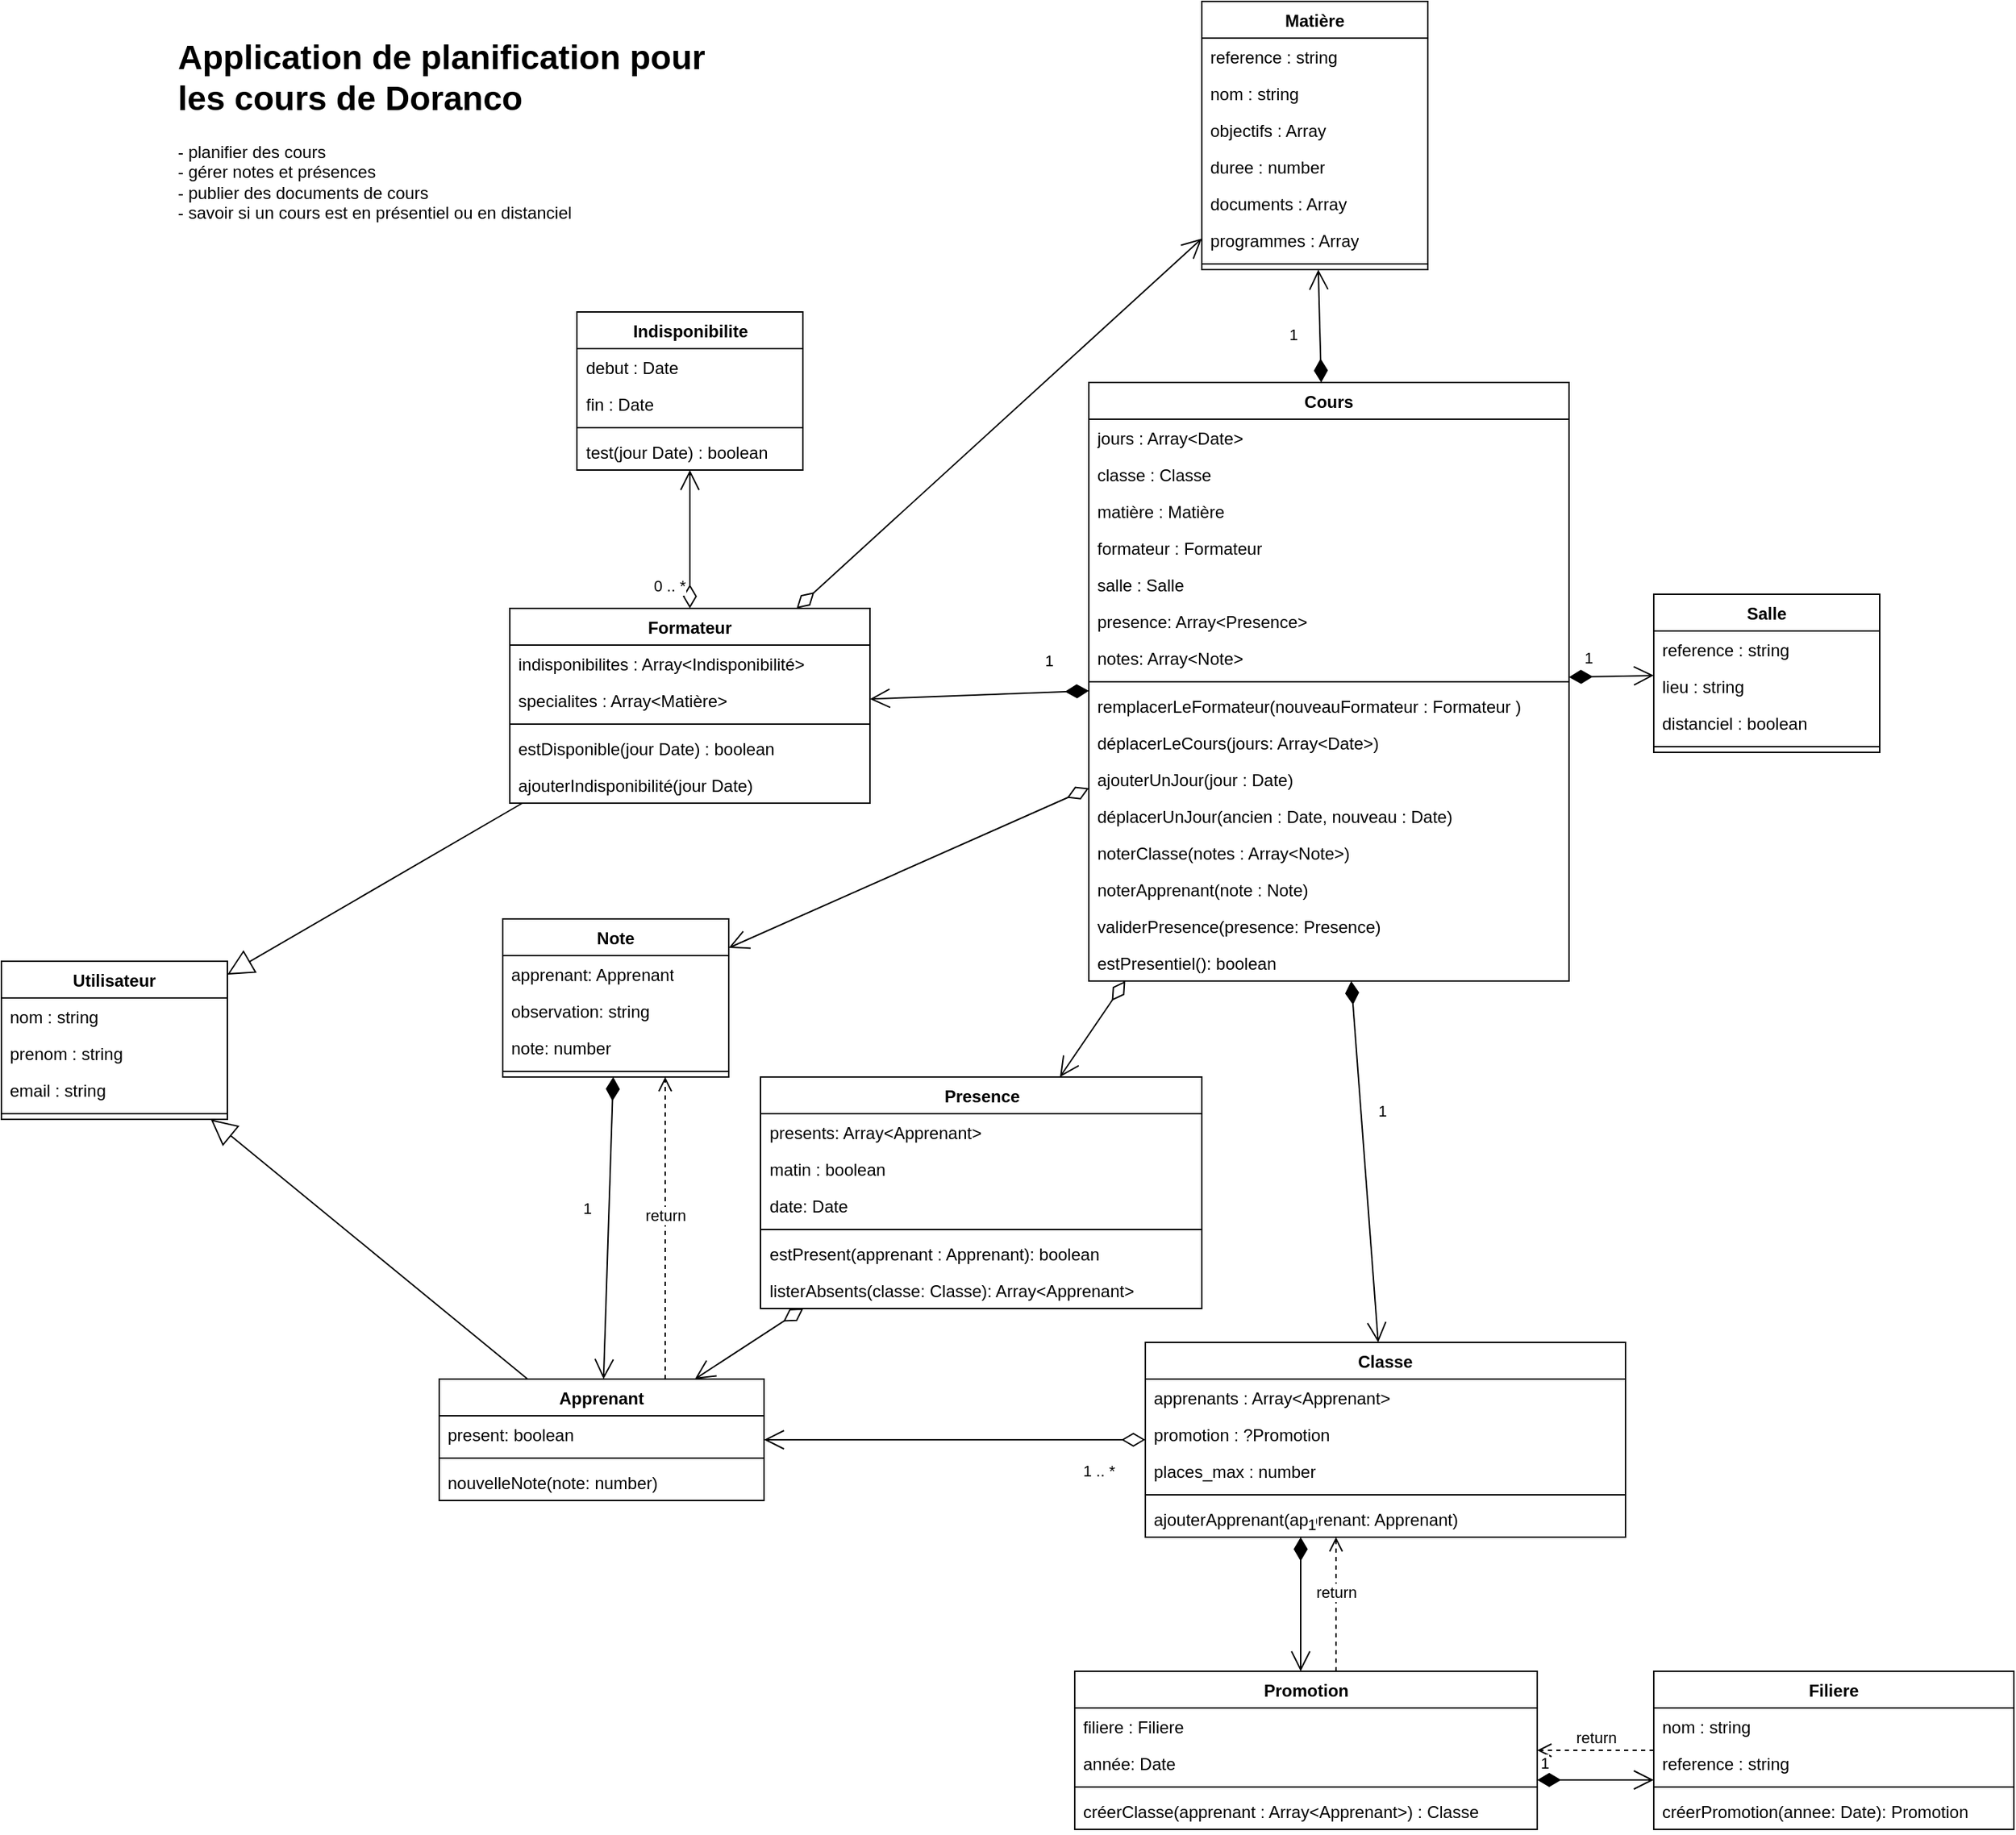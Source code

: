 <mxfile version="21.2.7" type="device">
  <diagram name="Page-1" id="2PeU2HZ8wu1wiiuebi8Z">
    <mxGraphModel dx="3457" dy="2473" grid="1" gridSize="10" guides="1" tooltips="1" connect="1" arrows="1" fold="1" page="1" pageScale="1" pageWidth="850" pageHeight="1100" math="0" shadow="0">
      <root>
        <mxCell id="0" />
        <mxCell id="1" parent="0" />
        <mxCell id="Cl40RYg89LiFfcLq3-cw-2" value="&lt;h1&gt;Application de planification pour les cours de Doranco&lt;br&gt;&lt;/h1&gt;&lt;div&gt;- planifier des cours&lt;/div&gt;&lt;div&gt;- gérer notes et présences&lt;/div&gt;&lt;div&gt;- publier des documents de cours&lt;/div&gt;&lt;div&gt;- savoir si un cours est en présentiel ou en distanciel&lt;br&gt;&lt;/div&gt;" style="text;html=1;strokeColor=none;fillColor=none;spacing=5;spacingTop=-20;whiteSpace=wrap;overflow=hidden;rounded=0;" vertex="1" parent="1">
          <mxGeometry x="30" y="-270" width="410" height="150" as="geometry" />
        </mxCell>
        <mxCell id="Cl40RYg89LiFfcLq3-cw-3" value="Utilisateur" style="swimlane;fontStyle=1;align=center;verticalAlign=top;childLayout=stackLayout;horizontal=1;startSize=26;horizontalStack=0;resizeParent=1;resizeParentMax=0;resizeLast=0;collapsible=1;marginBottom=0;whiteSpace=wrap;html=1;" vertex="1" parent="1">
          <mxGeometry x="-90" y="390" width="160" height="112" as="geometry" />
        </mxCell>
        <mxCell id="Cl40RYg89LiFfcLq3-cw-4" value="nom : string" style="text;strokeColor=none;fillColor=none;align=left;verticalAlign=top;spacingLeft=4;spacingRight=4;overflow=hidden;rotatable=0;points=[[0,0.5],[1,0.5]];portConstraint=eastwest;whiteSpace=wrap;html=1;" vertex="1" parent="Cl40RYg89LiFfcLq3-cw-3">
          <mxGeometry y="26" width="160" height="26" as="geometry" />
        </mxCell>
        <mxCell id="Cl40RYg89LiFfcLq3-cw-43" value="prenom : string" style="text;strokeColor=none;fillColor=none;align=left;verticalAlign=top;spacingLeft=4;spacingRight=4;overflow=hidden;rotatable=0;points=[[0,0.5],[1,0.5]];portConstraint=eastwest;whiteSpace=wrap;html=1;" vertex="1" parent="Cl40RYg89LiFfcLq3-cw-3">
          <mxGeometry y="52" width="160" height="26" as="geometry" />
        </mxCell>
        <mxCell id="Cl40RYg89LiFfcLq3-cw-26" value="email : string" style="text;strokeColor=none;fillColor=none;align=left;verticalAlign=top;spacingLeft=4;spacingRight=4;overflow=hidden;rotatable=0;points=[[0,0.5],[1,0.5]];portConstraint=eastwest;whiteSpace=wrap;html=1;" vertex="1" parent="Cl40RYg89LiFfcLq3-cw-3">
          <mxGeometry y="78" width="160" height="26" as="geometry" />
        </mxCell>
        <mxCell id="Cl40RYg89LiFfcLq3-cw-5" value="" style="line;strokeWidth=1;fillColor=none;align=left;verticalAlign=middle;spacingTop=-1;spacingLeft=3;spacingRight=3;rotatable=0;labelPosition=right;points=[];portConstraint=eastwest;strokeColor=inherit;" vertex="1" parent="Cl40RYg89LiFfcLq3-cw-3">
          <mxGeometry y="104" width="160" height="8" as="geometry" />
        </mxCell>
        <mxCell id="Cl40RYg89LiFfcLq3-cw-7" value="Formateur" style="swimlane;fontStyle=1;align=center;verticalAlign=top;childLayout=stackLayout;horizontal=1;startSize=26;horizontalStack=0;resizeParent=1;resizeParentMax=0;resizeLast=0;collapsible=1;marginBottom=0;whiteSpace=wrap;html=1;" vertex="1" parent="1">
          <mxGeometry x="270" y="140" width="255" height="138" as="geometry" />
        </mxCell>
        <mxCell id="Cl40RYg89LiFfcLq3-cw-8" value="indisponibilites : Array&amp;lt;Indisponibilité&amp;gt;" style="text;strokeColor=none;fillColor=none;align=left;verticalAlign=top;spacingLeft=4;spacingRight=4;overflow=hidden;rotatable=0;points=[[0,0.5],[1,0.5]];portConstraint=eastwest;whiteSpace=wrap;html=1;" vertex="1" parent="Cl40RYg89LiFfcLq3-cw-7">
          <mxGeometry y="26" width="255" height="26" as="geometry" />
        </mxCell>
        <mxCell id="Cl40RYg89LiFfcLq3-cw-105" value="specialites : Array&amp;lt;Matière&amp;gt;" style="text;strokeColor=none;fillColor=none;align=left;verticalAlign=top;spacingLeft=4;spacingRight=4;overflow=hidden;rotatable=0;points=[[0,0.5],[1,0.5]];portConstraint=eastwest;whiteSpace=wrap;html=1;" vertex="1" parent="Cl40RYg89LiFfcLq3-cw-7">
          <mxGeometry y="52" width="255" height="26" as="geometry" />
        </mxCell>
        <mxCell id="Cl40RYg89LiFfcLq3-cw-9" value="" style="line;strokeWidth=1;fillColor=none;align=left;verticalAlign=middle;spacingTop=-1;spacingLeft=3;spacingRight=3;rotatable=0;labelPosition=right;points=[];portConstraint=eastwest;strokeColor=inherit;" vertex="1" parent="Cl40RYg89LiFfcLq3-cw-7">
          <mxGeometry y="78" width="255" height="8" as="geometry" />
        </mxCell>
        <mxCell id="Cl40RYg89LiFfcLq3-cw-200" value="estDisponible(jour Date) : boolean" style="text;strokeColor=none;fillColor=none;align=left;verticalAlign=top;spacingLeft=4;spacingRight=4;overflow=hidden;rotatable=0;points=[[0,0.5],[1,0.5]];portConstraint=eastwest;whiteSpace=wrap;html=1;" vertex="1" parent="Cl40RYg89LiFfcLq3-cw-7">
          <mxGeometry y="86" width="255" height="26" as="geometry" />
        </mxCell>
        <mxCell id="Cl40RYg89LiFfcLq3-cw-10" value="ajouterIndisponibilité(jour Date)" style="text;strokeColor=none;fillColor=none;align=left;verticalAlign=top;spacingLeft=4;spacingRight=4;overflow=hidden;rotatable=0;points=[[0,0.5],[1,0.5]];portConstraint=eastwest;whiteSpace=wrap;html=1;" vertex="1" parent="Cl40RYg89LiFfcLq3-cw-7">
          <mxGeometry y="112" width="255" height="26" as="geometry" />
        </mxCell>
        <mxCell id="Cl40RYg89LiFfcLq3-cw-11" value="Apprenant" style="swimlane;fontStyle=1;align=center;verticalAlign=top;childLayout=stackLayout;horizontal=1;startSize=26;horizontalStack=0;resizeParent=1;resizeParentMax=0;resizeLast=0;collapsible=1;marginBottom=0;whiteSpace=wrap;html=1;" vertex="1" parent="1">
          <mxGeometry x="220" y="686" width="230" height="86" as="geometry" />
        </mxCell>
        <mxCell id="Cl40RYg89LiFfcLq3-cw-12" value="present: boolean" style="text;strokeColor=none;fillColor=none;align=left;verticalAlign=top;spacingLeft=4;spacingRight=4;overflow=hidden;rotatable=0;points=[[0,0.5],[1,0.5]];portConstraint=eastwest;whiteSpace=wrap;html=1;" vertex="1" parent="Cl40RYg89LiFfcLq3-cw-11">
          <mxGeometry y="26" width="230" height="26" as="geometry" />
        </mxCell>
        <mxCell id="Cl40RYg89LiFfcLq3-cw-13" value="" style="line;strokeWidth=1;fillColor=none;align=left;verticalAlign=middle;spacingTop=-1;spacingLeft=3;spacingRight=3;rotatable=0;labelPosition=right;points=[];portConstraint=eastwest;strokeColor=inherit;" vertex="1" parent="Cl40RYg89LiFfcLq3-cw-11">
          <mxGeometry y="52" width="230" height="8" as="geometry" />
        </mxCell>
        <mxCell id="Cl40RYg89LiFfcLq3-cw-216" value="nouvelleNote(note: number)" style="text;strokeColor=none;fillColor=none;align=left;verticalAlign=top;spacingLeft=4;spacingRight=4;overflow=hidden;rotatable=0;points=[[0,0.5],[1,0.5]];portConstraint=eastwest;whiteSpace=wrap;html=1;" vertex="1" parent="Cl40RYg89LiFfcLq3-cw-11">
          <mxGeometry y="60" width="230" height="26" as="geometry" />
        </mxCell>
        <mxCell id="Cl40RYg89LiFfcLq3-cw-15" value="Matière" style="swimlane;fontStyle=1;align=center;verticalAlign=top;childLayout=stackLayout;horizontal=1;startSize=26;horizontalStack=0;resizeParent=1;resizeParentMax=0;resizeLast=0;collapsible=1;marginBottom=0;whiteSpace=wrap;html=1;" vertex="1" parent="1">
          <mxGeometry x="760" y="-290" width="160" height="190" as="geometry" />
        </mxCell>
        <mxCell id="Cl40RYg89LiFfcLq3-cw-16" value="reference : string" style="text;strokeColor=none;fillColor=none;align=left;verticalAlign=top;spacingLeft=4;spacingRight=4;overflow=hidden;rotatable=0;points=[[0,0.5],[1,0.5]];portConstraint=eastwest;whiteSpace=wrap;html=1;" vertex="1" parent="Cl40RYg89LiFfcLq3-cw-15">
          <mxGeometry y="26" width="160" height="26" as="geometry" />
        </mxCell>
        <mxCell id="Cl40RYg89LiFfcLq3-cw-19" value="nom : string" style="text;strokeColor=none;fillColor=none;align=left;verticalAlign=top;spacingLeft=4;spacingRight=4;overflow=hidden;rotatable=0;points=[[0,0.5],[1,0.5]];portConstraint=eastwest;whiteSpace=wrap;html=1;" vertex="1" parent="Cl40RYg89LiFfcLq3-cw-15">
          <mxGeometry y="52" width="160" height="26" as="geometry" />
        </mxCell>
        <mxCell id="Cl40RYg89LiFfcLq3-cw-20" value="objectifs : Array" style="text;strokeColor=none;fillColor=none;align=left;verticalAlign=top;spacingLeft=4;spacingRight=4;overflow=hidden;rotatable=0;points=[[0,0.5],[1,0.5]];portConstraint=eastwest;whiteSpace=wrap;html=1;" vertex="1" parent="Cl40RYg89LiFfcLq3-cw-15">
          <mxGeometry y="78" width="160" height="26" as="geometry" />
        </mxCell>
        <mxCell id="Cl40RYg89LiFfcLq3-cw-22" value="duree : number" style="text;strokeColor=none;fillColor=none;align=left;verticalAlign=top;spacingLeft=4;spacingRight=4;overflow=hidden;rotatable=0;points=[[0,0.5],[1,0.5]];portConstraint=eastwest;whiteSpace=wrap;html=1;" vertex="1" parent="Cl40RYg89LiFfcLq3-cw-15">
          <mxGeometry y="104" width="160" height="26" as="geometry" />
        </mxCell>
        <mxCell id="Cl40RYg89LiFfcLq3-cw-24" value="documents : Array" style="text;strokeColor=none;fillColor=none;align=left;verticalAlign=top;spacingLeft=4;spacingRight=4;overflow=hidden;rotatable=0;points=[[0,0.5],[1,0.5]];portConstraint=eastwest;whiteSpace=wrap;html=1;" vertex="1" parent="Cl40RYg89LiFfcLq3-cw-15">
          <mxGeometry y="130" width="160" height="26" as="geometry" />
        </mxCell>
        <mxCell id="Cl40RYg89LiFfcLq3-cw-25" value="programmes : Array" style="text;strokeColor=none;fillColor=none;align=left;verticalAlign=top;spacingLeft=4;spacingRight=4;overflow=hidden;rotatable=0;points=[[0,0.5],[1,0.5]];portConstraint=eastwest;whiteSpace=wrap;html=1;" vertex="1" parent="Cl40RYg89LiFfcLq3-cw-15">
          <mxGeometry y="156" width="160" height="26" as="geometry" />
        </mxCell>
        <mxCell id="Cl40RYg89LiFfcLq3-cw-17" value="" style="line;strokeWidth=1;fillColor=none;align=left;verticalAlign=middle;spacingTop=-1;spacingLeft=3;spacingRight=3;rotatable=0;labelPosition=right;points=[];portConstraint=eastwest;strokeColor=inherit;" vertex="1" parent="Cl40RYg89LiFfcLq3-cw-15">
          <mxGeometry y="182" width="160" height="8" as="geometry" />
        </mxCell>
        <mxCell id="Cl40RYg89LiFfcLq3-cw-27" value="Filiere" style="swimlane;fontStyle=1;align=center;verticalAlign=top;childLayout=stackLayout;horizontal=1;startSize=26;horizontalStack=0;resizeParent=1;resizeParentMax=0;resizeLast=0;collapsible=1;marginBottom=0;whiteSpace=wrap;html=1;" vertex="1" parent="1">
          <mxGeometry x="1080" y="893" width="255" height="112" as="geometry" />
        </mxCell>
        <mxCell id="Cl40RYg89LiFfcLq3-cw-28" value="nom : string" style="text;strokeColor=none;fillColor=none;align=left;verticalAlign=top;spacingLeft=4;spacingRight=4;overflow=hidden;rotatable=0;points=[[0,0.5],[1,0.5]];portConstraint=eastwest;whiteSpace=wrap;html=1;" vertex="1" parent="Cl40RYg89LiFfcLq3-cw-27">
          <mxGeometry y="26" width="255" height="26" as="geometry" />
        </mxCell>
        <mxCell id="Cl40RYg89LiFfcLq3-cw-32" value="reference : string" style="text;strokeColor=none;fillColor=none;align=left;verticalAlign=top;spacingLeft=4;spacingRight=4;overflow=hidden;rotatable=0;points=[[0,0.5],[1,0.5]];portConstraint=eastwest;whiteSpace=wrap;html=1;" vertex="1" parent="Cl40RYg89LiFfcLq3-cw-27">
          <mxGeometry y="52" width="255" height="26" as="geometry" />
        </mxCell>
        <mxCell id="Cl40RYg89LiFfcLq3-cw-29" value="" style="line;strokeWidth=1;fillColor=none;align=left;verticalAlign=middle;spacingTop=-1;spacingLeft=3;spacingRight=3;rotatable=0;labelPosition=right;points=[];portConstraint=eastwest;strokeColor=inherit;" vertex="1" parent="Cl40RYg89LiFfcLq3-cw-27">
          <mxGeometry y="78" width="255" height="8" as="geometry" />
        </mxCell>
        <mxCell id="Cl40RYg89LiFfcLq3-cw-30" value="créerPromotion(annee: Date): Promotion" style="text;strokeColor=none;fillColor=none;align=left;verticalAlign=top;spacingLeft=4;spacingRight=4;overflow=hidden;rotatable=0;points=[[0,0.5],[1,0.5]];portConstraint=eastwest;whiteSpace=wrap;html=1;" vertex="1" parent="Cl40RYg89LiFfcLq3-cw-27">
          <mxGeometry y="86" width="255" height="26" as="geometry" />
        </mxCell>
        <mxCell id="Cl40RYg89LiFfcLq3-cw-41" value="" style="endArrow=block;endSize=16;endFill=0;html=1;rounded=0;" edge="1" parent="1" source="Cl40RYg89LiFfcLq3-cw-7" target="Cl40RYg89LiFfcLq3-cw-3">
          <mxGeometry width="160" relative="1" as="geometry">
            <mxPoint x="500" y="510" as="sourcePoint" />
            <mxPoint x="660" y="510" as="targetPoint" />
          </mxGeometry>
        </mxCell>
        <mxCell id="Cl40RYg89LiFfcLq3-cw-42" value="" style="endArrow=block;endSize=16;endFill=0;html=1;rounded=0;" edge="1" parent="1" source="Cl40RYg89LiFfcLq3-cw-11" target="Cl40RYg89LiFfcLq3-cw-3">
          <mxGeometry width="160" relative="1" as="geometry">
            <mxPoint x="290" y="291" as="sourcePoint" />
            <mxPoint x="210" y="328" as="targetPoint" />
          </mxGeometry>
        </mxCell>
        <mxCell id="Cl40RYg89LiFfcLq3-cw-44" value="Promotion" style="swimlane;fontStyle=1;align=center;verticalAlign=top;childLayout=stackLayout;horizontal=1;startSize=26;horizontalStack=0;resizeParent=1;resizeParentMax=0;resizeLast=0;collapsible=1;marginBottom=0;whiteSpace=wrap;html=1;" vertex="1" parent="1">
          <mxGeometry x="670" y="893" width="327.5" height="112" as="geometry" />
        </mxCell>
        <mxCell id="Cl40RYg89LiFfcLq3-cw-206" value="filiere : Filiere" style="text;strokeColor=none;fillColor=none;align=left;verticalAlign=top;spacingLeft=4;spacingRight=4;overflow=hidden;rotatable=0;points=[[0,0.5],[1,0.5]];portConstraint=eastwest;whiteSpace=wrap;html=1;" vertex="1" parent="Cl40RYg89LiFfcLq3-cw-44">
          <mxGeometry y="26" width="327.5" height="26" as="geometry" />
        </mxCell>
        <mxCell id="Cl40RYg89LiFfcLq3-cw-45" value="année: Date" style="text;strokeColor=none;fillColor=none;align=left;verticalAlign=top;spacingLeft=4;spacingRight=4;overflow=hidden;rotatable=0;points=[[0,0.5],[1,0.5]];portConstraint=eastwest;whiteSpace=wrap;html=1;" vertex="1" parent="Cl40RYg89LiFfcLq3-cw-44">
          <mxGeometry y="52" width="327.5" height="26" as="geometry" />
        </mxCell>
        <mxCell id="Cl40RYg89LiFfcLq3-cw-47" value="" style="line;strokeWidth=1;fillColor=none;align=left;verticalAlign=middle;spacingTop=-1;spacingLeft=3;spacingRight=3;rotatable=0;labelPosition=right;points=[];portConstraint=eastwest;strokeColor=inherit;" vertex="1" parent="Cl40RYg89LiFfcLq3-cw-44">
          <mxGeometry y="78" width="327.5" height="8" as="geometry" />
        </mxCell>
        <mxCell id="Cl40RYg89LiFfcLq3-cw-48" value="créerClasse(apprenant : Array&amp;lt;Apprenant&amp;gt;) : Classe" style="text;strokeColor=none;fillColor=none;align=left;verticalAlign=top;spacingLeft=4;spacingRight=4;overflow=hidden;rotatable=0;points=[[0,0.5],[1,0.5]];portConstraint=eastwest;whiteSpace=wrap;html=1;" vertex="1" parent="Cl40RYg89LiFfcLq3-cw-44">
          <mxGeometry y="86" width="327.5" height="26" as="geometry" />
        </mxCell>
        <mxCell id="Cl40RYg89LiFfcLq3-cw-56" value="Classe" style="swimlane;fontStyle=1;align=center;verticalAlign=top;childLayout=stackLayout;horizontal=1;startSize=26;horizontalStack=0;resizeParent=1;resizeParentMax=0;resizeLast=0;collapsible=1;marginBottom=0;whiteSpace=wrap;html=1;" vertex="1" parent="1">
          <mxGeometry x="720" y="660" width="340" height="138" as="geometry" />
        </mxCell>
        <mxCell id="Cl40RYg89LiFfcLq3-cw-62" value="&lt;div&gt;apprenants : Array&amp;lt;Apprenant&amp;gt;&lt;/div&gt;" style="text;strokeColor=none;fillColor=none;align=left;verticalAlign=top;spacingLeft=4;spacingRight=4;overflow=hidden;rotatable=0;points=[[0,0.5],[1,0.5]];portConstraint=eastwest;whiteSpace=wrap;html=1;" vertex="1" parent="Cl40RYg89LiFfcLq3-cw-56">
          <mxGeometry y="26" width="340" height="26" as="geometry" />
        </mxCell>
        <mxCell id="Cl40RYg89LiFfcLq3-cw-57" value="promotion : ?Promotion" style="text;strokeColor=none;fillColor=none;align=left;verticalAlign=top;spacingLeft=4;spacingRight=4;overflow=hidden;rotatable=0;points=[[0,0.5],[1,0.5]];portConstraint=eastwest;whiteSpace=wrap;html=1;" vertex="1" parent="Cl40RYg89LiFfcLq3-cw-56">
          <mxGeometry y="52" width="340" height="26" as="geometry" />
        </mxCell>
        <mxCell id="Cl40RYg89LiFfcLq3-cw-183" value="places_max : number" style="text;strokeColor=none;fillColor=none;align=left;verticalAlign=top;spacingLeft=4;spacingRight=4;overflow=hidden;rotatable=0;points=[[0,0.5],[1,0.5]];portConstraint=eastwest;whiteSpace=wrap;html=1;" vertex="1" parent="Cl40RYg89LiFfcLq3-cw-56">
          <mxGeometry y="78" width="340" height="26" as="geometry" />
        </mxCell>
        <mxCell id="Cl40RYg89LiFfcLq3-cw-58" value="" style="line;strokeWidth=1;fillColor=none;align=left;verticalAlign=middle;spacingTop=-1;spacingLeft=3;spacingRight=3;rotatable=0;labelPosition=right;points=[];portConstraint=eastwest;strokeColor=inherit;" vertex="1" parent="Cl40RYg89LiFfcLq3-cw-56">
          <mxGeometry y="104" width="340" height="8" as="geometry" />
        </mxCell>
        <mxCell id="Cl40RYg89LiFfcLq3-cw-214" value="ajouterApprenant(apprenant: Apprenant)" style="text;strokeColor=none;fillColor=none;align=left;verticalAlign=top;spacingLeft=4;spacingRight=4;overflow=hidden;rotatable=0;points=[[0,0.5],[1,0.5]];portConstraint=eastwest;whiteSpace=wrap;html=1;" vertex="1" parent="Cl40RYg89LiFfcLq3-cw-56">
          <mxGeometry y="112" width="340" height="26" as="geometry" />
        </mxCell>
        <mxCell id="Cl40RYg89LiFfcLq3-cw-64" value="Indisponibilite" style="swimlane;fontStyle=1;align=center;verticalAlign=top;childLayout=stackLayout;horizontal=1;startSize=26;horizontalStack=0;resizeParent=1;resizeParentMax=0;resizeLast=0;collapsible=1;marginBottom=0;whiteSpace=wrap;html=1;" vertex="1" parent="1">
          <mxGeometry x="317.5" y="-70" width="160" height="112" as="geometry" />
        </mxCell>
        <mxCell id="Cl40RYg89LiFfcLq3-cw-65" value="debut : Date" style="text;strokeColor=none;fillColor=none;align=left;verticalAlign=top;spacingLeft=4;spacingRight=4;overflow=hidden;rotatable=0;points=[[0,0.5],[1,0.5]];portConstraint=eastwest;whiteSpace=wrap;html=1;" vertex="1" parent="Cl40RYg89LiFfcLq3-cw-64">
          <mxGeometry y="26" width="160" height="26" as="geometry" />
        </mxCell>
        <mxCell id="Cl40RYg89LiFfcLq3-cw-68" value="fin : Date" style="text;strokeColor=none;fillColor=none;align=left;verticalAlign=top;spacingLeft=4;spacingRight=4;overflow=hidden;rotatable=0;points=[[0,0.5],[1,0.5]];portConstraint=eastwest;whiteSpace=wrap;html=1;" vertex="1" parent="Cl40RYg89LiFfcLq3-cw-64">
          <mxGeometry y="52" width="160" height="26" as="geometry" />
        </mxCell>
        <mxCell id="Cl40RYg89LiFfcLq3-cw-66" value="" style="line;strokeWidth=1;fillColor=none;align=left;verticalAlign=middle;spacingTop=-1;spacingLeft=3;spacingRight=3;rotatable=0;labelPosition=right;points=[];portConstraint=eastwest;strokeColor=inherit;" vertex="1" parent="Cl40RYg89LiFfcLq3-cw-64">
          <mxGeometry y="78" width="160" height="8" as="geometry" />
        </mxCell>
        <mxCell id="Cl40RYg89LiFfcLq3-cw-67" value="test(jour Date) : boolean" style="text;strokeColor=none;fillColor=none;align=left;verticalAlign=top;spacingLeft=4;spacingRight=4;overflow=hidden;rotatable=0;points=[[0,0.5],[1,0.5]];portConstraint=eastwest;whiteSpace=wrap;html=1;" vertex="1" parent="Cl40RYg89LiFfcLq3-cw-64">
          <mxGeometry y="86" width="160" height="26" as="geometry" />
        </mxCell>
        <mxCell id="Cl40RYg89LiFfcLq3-cw-69" value="0 .. *" style="endArrow=open;html=1;endSize=12;startArrow=diamondThin;startSize=14;startFill=0;align=left;verticalAlign=bottom;rounded=0;" edge="1" parent="1" source="Cl40RYg89LiFfcLq3-cw-7" target="Cl40RYg89LiFfcLq3-cw-64">
          <mxGeometry x="-0.855" y="28" relative="1" as="geometry">
            <mxPoint x="500" y="250" as="sourcePoint" />
            <mxPoint x="660" y="250" as="targetPoint" />
            <mxPoint as="offset" />
          </mxGeometry>
        </mxCell>
        <mxCell id="Cl40RYg89LiFfcLq3-cw-70" value="1 .. *" style="endArrow=open;html=1;endSize=12;startArrow=diamondThin;startSize=14;startFill=0;align=left;verticalAlign=bottom;rounded=0;" edge="1" parent="1" source="Cl40RYg89LiFfcLq3-cw-56" target="Cl40RYg89LiFfcLq3-cw-11">
          <mxGeometry x="-0.658" y="31" relative="1" as="geometry">
            <mxPoint x="600" y="300" as="sourcePoint" />
            <mxPoint x="760" y="300" as="targetPoint" />
            <mxPoint as="offset" />
          </mxGeometry>
        </mxCell>
        <mxCell id="Cl40RYg89LiFfcLq3-cw-85" value="Cours" style="swimlane;fontStyle=1;align=center;verticalAlign=top;childLayout=stackLayout;horizontal=1;startSize=26;horizontalStack=0;resizeParent=1;resizeParentMax=0;resizeLast=0;collapsible=1;marginBottom=0;whiteSpace=wrap;html=1;" vertex="1" parent="1">
          <mxGeometry x="680" y="-20" width="340" height="424" as="geometry" />
        </mxCell>
        <mxCell id="Cl40RYg89LiFfcLq3-cw-86" value="jours : Array&amp;lt;Date&amp;gt;" style="text;strokeColor=none;fillColor=none;align=left;verticalAlign=top;spacingLeft=4;spacingRight=4;overflow=hidden;rotatable=0;points=[[0,0.5],[1,0.5]];portConstraint=eastwest;whiteSpace=wrap;html=1;" vertex="1" parent="Cl40RYg89LiFfcLq3-cw-85">
          <mxGeometry y="26" width="340" height="26" as="geometry" />
        </mxCell>
        <mxCell id="Cl40RYg89LiFfcLq3-cw-97" value="classe : Classe" style="text;strokeColor=none;fillColor=none;align=left;verticalAlign=top;spacingLeft=4;spacingRight=4;overflow=hidden;rotatable=0;points=[[0,0.5],[1,0.5]];portConstraint=eastwest;whiteSpace=wrap;html=1;" vertex="1" parent="Cl40RYg89LiFfcLq3-cw-85">
          <mxGeometry y="52" width="340" height="26" as="geometry" />
        </mxCell>
        <mxCell id="Cl40RYg89LiFfcLq3-cw-98" value="matière : Matière" style="text;strokeColor=none;fillColor=none;align=left;verticalAlign=top;spacingLeft=4;spacingRight=4;overflow=hidden;rotatable=0;points=[[0,0.5],[1,0.5]];portConstraint=eastwest;whiteSpace=wrap;html=1;" vertex="1" parent="Cl40RYg89LiFfcLq3-cw-85">
          <mxGeometry y="78" width="340" height="26" as="geometry" />
        </mxCell>
        <mxCell id="Cl40RYg89LiFfcLq3-cw-99" value="formateur : Formateur" style="text;strokeColor=none;fillColor=none;align=left;verticalAlign=top;spacingLeft=4;spacingRight=4;overflow=hidden;rotatable=0;points=[[0,0.5],[1,0.5]];portConstraint=eastwest;whiteSpace=wrap;html=1;" vertex="1" parent="Cl40RYg89LiFfcLq3-cw-85">
          <mxGeometry y="104" width="340" height="26" as="geometry" />
        </mxCell>
        <mxCell id="Cl40RYg89LiFfcLq3-cw-132" value="salle : Salle" style="text;strokeColor=none;fillColor=none;align=left;verticalAlign=top;spacingLeft=4;spacingRight=4;overflow=hidden;rotatable=0;points=[[0,0.5],[1,0.5]];portConstraint=eastwest;whiteSpace=wrap;html=1;" vertex="1" parent="Cl40RYg89LiFfcLq3-cw-85">
          <mxGeometry y="130" width="340" height="26" as="geometry" />
        </mxCell>
        <mxCell id="Cl40RYg89LiFfcLq3-cw-63" value="presence: Array&amp;lt;Presence&amp;gt;" style="text;strokeColor=none;fillColor=none;align=left;verticalAlign=top;spacingLeft=4;spacingRight=4;overflow=hidden;rotatable=0;points=[[0,0.5],[1,0.5]];portConstraint=eastwest;whiteSpace=wrap;html=1;" vertex="1" parent="Cl40RYg89LiFfcLq3-cw-85">
          <mxGeometry y="156" width="340" height="26" as="geometry" />
        </mxCell>
        <mxCell id="Cl40RYg89LiFfcLq3-cw-159" value="notes: Array&amp;lt;Note&amp;gt;" style="text;strokeColor=none;fillColor=none;align=left;verticalAlign=top;spacingLeft=4;spacingRight=4;overflow=hidden;rotatable=0;points=[[0,0.5],[1,0.5]];portConstraint=eastwest;whiteSpace=wrap;html=1;" vertex="1" parent="Cl40RYg89LiFfcLq3-cw-85">
          <mxGeometry y="182" width="340" height="26" as="geometry" />
        </mxCell>
        <mxCell id="Cl40RYg89LiFfcLq3-cw-92" value="" style="line;strokeWidth=1;fillColor=none;align=left;verticalAlign=middle;spacingTop=-1;spacingLeft=3;spacingRight=3;rotatable=0;labelPosition=right;points=[];portConstraint=eastwest;strokeColor=inherit;" vertex="1" parent="Cl40RYg89LiFfcLq3-cw-85">
          <mxGeometry y="208" width="340" height="8" as="geometry" />
        </mxCell>
        <mxCell id="Cl40RYg89LiFfcLq3-cw-187" value="remplacerLeFormateur(nouveauFormateur : Formateur )" style="text;strokeColor=none;fillColor=none;align=left;verticalAlign=top;spacingLeft=4;spacingRight=4;overflow=hidden;rotatable=0;points=[[0,0.5],[1,0.5]];portConstraint=eastwest;whiteSpace=wrap;html=1;" vertex="1" parent="Cl40RYg89LiFfcLq3-cw-85">
          <mxGeometry y="216" width="340" height="26" as="geometry" />
        </mxCell>
        <mxCell id="Cl40RYg89LiFfcLq3-cw-93" value="&lt;div&gt;déplacerLeCours(jours: Array&amp;lt;Date&amp;gt;)&lt;/div&gt;" style="text;strokeColor=none;fillColor=none;align=left;verticalAlign=top;spacingLeft=4;spacingRight=4;overflow=hidden;rotatable=0;points=[[0,0.5],[1,0.5]];portConstraint=eastwest;whiteSpace=wrap;html=1;" vertex="1" parent="Cl40RYg89LiFfcLq3-cw-85">
          <mxGeometry y="242" width="340" height="26" as="geometry" />
        </mxCell>
        <mxCell id="Cl40RYg89LiFfcLq3-cw-188" value="&lt;div&gt;ajouterUnJour(jour : Date)&lt;/div&gt;" style="text;strokeColor=none;fillColor=none;align=left;verticalAlign=top;spacingLeft=4;spacingRight=4;overflow=hidden;rotatable=0;points=[[0,0.5],[1,0.5]];portConstraint=eastwest;whiteSpace=wrap;html=1;" vertex="1" parent="Cl40RYg89LiFfcLq3-cw-85">
          <mxGeometry y="268" width="340" height="26" as="geometry" />
        </mxCell>
        <mxCell id="Cl40RYg89LiFfcLq3-cw-201" value="&lt;div&gt;déplacerUnJour(ancien : Date, nouveau : Date)&lt;/div&gt;" style="text;strokeColor=none;fillColor=none;align=left;verticalAlign=top;spacingLeft=4;spacingRight=4;overflow=hidden;rotatable=0;points=[[0,0.5],[1,0.5]];portConstraint=eastwest;whiteSpace=wrap;html=1;" vertex="1" parent="Cl40RYg89LiFfcLq3-cw-85">
          <mxGeometry y="294" width="340" height="26" as="geometry" />
        </mxCell>
        <mxCell id="Cl40RYg89LiFfcLq3-cw-202" value="noterClasse(notes : Array&amp;lt;Note&amp;gt;)" style="text;strokeColor=none;fillColor=none;align=left;verticalAlign=top;spacingLeft=4;spacingRight=4;overflow=hidden;rotatable=0;points=[[0,0.5],[1,0.5]];portConstraint=eastwest;whiteSpace=wrap;html=1;" vertex="1" parent="Cl40RYg89LiFfcLq3-cw-85">
          <mxGeometry y="320" width="340" height="26" as="geometry" />
        </mxCell>
        <mxCell id="Cl40RYg89LiFfcLq3-cw-189" value="&lt;div&gt;noterApprenant(note : Note)&lt;/div&gt;" style="text;strokeColor=none;fillColor=none;align=left;verticalAlign=top;spacingLeft=4;spacingRight=4;overflow=hidden;rotatable=0;points=[[0,0.5],[1,0.5]];portConstraint=eastwest;whiteSpace=wrap;html=1;" vertex="1" parent="Cl40RYg89LiFfcLq3-cw-85">
          <mxGeometry y="346" width="340" height="26" as="geometry" />
        </mxCell>
        <mxCell id="Cl40RYg89LiFfcLq3-cw-204" value="&lt;div&gt;validerPresence(presence: Presence)&lt;/div&gt;" style="text;strokeColor=none;fillColor=none;align=left;verticalAlign=top;spacingLeft=4;spacingRight=4;overflow=hidden;rotatable=0;points=[[0,0.5],[1,0.5]];portConstraint=eastwest;whiteSpace=wrap;html=1;" vertex="1" parent="Cl40RYg89LiFfcLq3-cw-85">
          <mxGeometry y="372" width="340" height="26" as="geometry" />
        </mxCell>
        <mxCell id="Cl40RYg89LiFfcLq3-cw-203" value="&lt;div&gt;estPresentiel(): boolean&lt;br&gt;&lt;/div&gt;" style="text;strokeColor=none;fillColor=none;align=left;verticalAlign=top;spacingLeft=4;spacingRight=4;overflow=hidden;rotatable=0;points=[[0,0.5],[1,0.5]];portConstraint=eastwest;whiteSpace=wrap;html=1;" vertex="1" parent="Cl40RYg89LiFfcLq3-cw-85">
          <mxGeometry y="398" width="340" height="26" as="geometry" />
        </mxCell>
        <mxCell id="Cl40RYg89LiFfcLq3-cw-102" value="1" style="endArrow=open;html=1;endSize=12;startArrow=diamondThin;startSize=14;startFill=1;align=left;verticalAlign=bottom;rounded=0;" edge="1" parent="1" source="Cl40RYg89LiFfcLq3-cw-85" target="Cl40RYg89LiFfcLq3-cw-7">
          <mxGeometry x="-0.582" y="-14" relative="1" as="geometry">
            <mxPoint x="630" y="410" as="sourcePoint" />
            <mxPoint x="790" y="410" as="targetPoint" />
            <mxPoint as="offset" />
          </mxGeometry>
        </mxCell>
        <mxCell id="Cl40RYg89LiFfcLq3-cw-103" value="1" style="endArrow=open;html=1;endSize=12;startArrow=diamondThin;startSize=14;startFill=1;align=left;verticalAlign=bottom;rounded=0;" edge="1" parent="1" source="Cl40RYg89LiFfcLq3-cw-85" target="Cl40RYg89LiFfcLq3-cw-15">
          <mxGeometry x="-0.355" y="24" relative="1" as="geometry">
            <mxPoint x="725" y="263" as="sourcePoint" />
            <mxPoint x="545" y="263" as="targetPoint" />
            <mxPoint as="offset" />
          </mxGeometry>
        </mxCell>
        <mxCell id="Cl40RYg89LiFfcLq3-cw-104" value="1" style="endArrow=open;html=1;endSize=12;startArrow=diamondThin;startSize=14;startFill=1;align=left;verticalAlign=bottom;rounded=0;" edge="1" parent="1" source="Cl40RYg89LiFfcLq3-cw-85" target="Cl40RYg89LiFfcLq3-cw-56">
          <mxGeometry x="-0.2" y="10" relative="1" as="geometry">
            <mxPoint x="885" y="252" as="sourcePoint" />
            <mxPoint x="1060" y="252" as="targetPoint" />
            <mxPoint as="offset" />
          </mxGeometry>
        </mxCell>
        <mxCell id="Cl40RYg89LiFfcLq3-cw-131" value="&lt;div&gt;&lt;br&gt;&lt;/div&gt;&lt;div&gt;&lt;br&gt;&lt;/div&gt;" style="endArrow=open;html=1;endSize=12;startArrow=diamondThin;startSize=14;startFill=0;align=left;verticalAlign=bottom;rounded=0;" edge="1" parent="1" source="Cl40RYg89LiFfcLq3-cw-7" target="Cl40RYg89LiFfcLq3-cw-15">
          <mxGeometry x="-0.498" y="11" relative="1" as="geometry">
            <mxPoint x="677" y="16" as="sourcePoint" />
            <mxPoint x="620" y="7" as="targetPoint" />
            <mxPoint as="offset" />
          </mxGeometry>
        </mxCell>
        <mxCell id="Cl40RYg89LiFfcLq3-cw-133" value="Salle" style="swimlane;fontStyle=1;align=center;verticalAlign=top;childLayout=stackLayout;horizontal=1;startSize=26;horizontalStack=0;resizeParent=1;resizeParentMax=0;resizeLast=0;collapsible=1;marginBottom=0;whiteSpace=wrap;html=1;" vertex="1" parent="1">
          <mxGeometry x="1080" y="130" width="160" height="112" as="geometry" />
        </mxCell>
        <mxCell id="Cl40RYg89LiFfcLq3-cw-134" value="reference : string" style="text;strokeColor=none;fillColor=none;align=left;verticalAlign=top;spacingLeft=4;spacingRight=4;overflow=hidden;rotatable=0;points=[[0,0.5],[1,0.5]];portConstraint=eastwest;whiteSpace=wrap;html=1;" vertex="1" parent="Cl40RYg89LiFfcLq3-cw-133">
          <mxGeometry y="26" width="160" height="26" as="geometry" />
        </mxCell>
        <mxCell id="Cl40RYg89LiFfcLq3-cw-139" value="lieu : string" style="text;strokeColor=none;fillColor=none;align=left;verticalAlign=top;spacingLeft=4;spacingRight=4;overflow=hidden;rotatable=0;points=[[0,0.5],[1,0.5]];portConstraint=eastwest;whiteSpace=wrap;html=1;" vertex="1" parent="Cl40RYg89LiFfcLq3-cw-133">
          <mxGeometry y="52" width="160" height="26" as="geometry" />
        </mxCell>
        <mxCell id="Cl40RYg89LiFfcLq3-cw-138" value="distanciel : boolean" style="text;strokeColor=none;fillColor=none;align=left;verticalAlign=top;spacingLeft=4;spacingRight=4;overflow=hidden;rotatable=0;points=[[0,0.5],[1,0.5]];portConstraint=eastwest;whiteSpace=wrap;html=1;" vertex="1" parent="Cl40RYg89LiFfcLq3-cw-133">
          <mxGeometry y="78" width="160" height="26" as="geometry" />
        </mxCell>
        <mxCell id="Cl40RYg89LiFfcLq3-cw-135" value="" style="line;strokeWidth=1;fillColor=none;align=left;verticalAlign=middle;spacingTop=-1;spacingLeft=3;spacingRight=3;rotatable=0;labelPosition=right;points=[];portConstraint=eastwest;strokeColor=inherit;" vertex="1" parent="Cl40RYg89LiFfcLq3-cw-133">
          <mxGeometry y="104" width="160" height="8" as="geometry" />
        </mxCell>
        <mxCell id="Cl40RYg89LiFfcLq3-cw-137" value="1" style="endArrow=open;html=1;endSize=12;startArrow=diamondThin;startSize=14;startFill=1;align=left;verticalAlign=bottom;rounded=0;" edge="1" parent="1" source="Cl40RYg89LiFfcLq3-cw-85" target="Cl40RYg89LiFfcLq3-cw-133">
          <mxGeometry x="-0.684" y="5" relative="1" as="geometry">
            <mxPoint x="975" y="255" as="sourcePoint" />
            <mxPoint x="1060" y="255" as="targetPoint" />
            <mxPoint as="offset" />
          </mxGeometry>
        </mxCell>
        <mxCell id="Cl40RYg89LiFfcLq3-cw-140" value="Note" style="swimlane;fontStyle=1;align=center;verticalAlign=top;childLayout=stackLayout;horizontal=1;startSize=26;horizontalStack=0;resizeParent=1;resizeParentMax=0;resizeLast=0;collapsible=1;marginBottom=0;whiteSpace=wrap;html=1;" vertex="1" parent="1">
          <mxGeometry x="265" y="360" width="160" height="112" as="geometry" />
        </mxCell>
        <mxCell id="Cl40RYg89LiFfcLq3-cw-141" value="&lt;div&gt;apprenant: Apprenant&lt;/div&gt;&lt;div&gt;&lt;br&gt;&lt;/div&gt;" style="text;strokeColor=none;fillColor=none;align=left;verticalAlign=top;spacingLeft=4;spacingRight=4;overflow=hidden;rotatable=0;points=[[0,0.5],[1,0.5]];portConstraint=eastwest;whiteSpace=wrap;html=1;" vertex="1" parent="Cl40RYg89LiFfcLq3-cw-140">
          <mxGeometry y="26" width="160" height="26" as="geometry" />
        </mxCell>
        <mxCell id="Cl40RYg89LiFfcLq3-cw-145" value="&lt;div&gt;observation: string&lt;/div&gt;&lt;div&gt;&lt;br&gt;&lt;/div&gt;" style="text;strokeColor=none;fillColor=none;align=left;verticalAlign=top;spacingLeft=4;spacingRight=4;overflow=hidden;rotatable=0;points=[[0,0.5],[1,0.5]];portConstraint=eastwest;whiteSpace=wrap;html=1;" vertex="1" parent="Cl40RYg89LiFfcLq3-cw-140">
          <mxGeometry y="52" width="160" height="26" as="geometry" />
        </mxCell>
        <mxCell id="Cl40RYg89LiFfcLq3-cw-146" value="note: number" style="text;strokeColor=none;fillColor=none;align=left;verticalAlign=top;spacingLeft=4;spacingRight=4;overflow=hidden;rotatable=0;points=[[0,0.5],[1,0.5]];portConstraint=eastwest;whiteSpace=wrap;html=1;" vertex="1" parent="Cl40RYg89LiFfcLq3-cw-140">
          <mxGeometry y="78" width="160" height="26" as="geometry" />
        </mxCell>
        <mxCell id="Cl40RYg89LiFfcLq3-cw-142" value="" style="line;strokeWidth=1;fillColor=none;align=left;verticalAlign=middle;spacingTop=-1;spacingLeft=3;spacingRight=3;rotatable=0;labelPosition=right;points=[];portConstraint=eastwest;strokeColor=inherit;" vertex="1" parent="Cl40RYg89LiFfcLq3-cw-140">
          <mxGeometry y="104" width="160" height="8" as="geometry" />
        </mxCell>
        <mxCell id="Cl40RYg89LiFfcLq3-cw-150" value="1" style="endArrow=open;html=1;endSize=12;startArrow=diamondThin;startSize=14;startFill=1;align=left;verticalAlign=bottom;rounded=0;" edge="1" parent="1" source="Cl40RYg89LiFfcLq3-cw-140" target="Cl40RYg89LiFfcLq3-cw-11">
          <mxGeometry x="-0.037" y="-20" relative="1" as="geometry">
            <mxPoint x="570" y="387" as="sourcePoint" />
            <mxPoint x="636" y="350" as="targetPoint" />
            <mxPoint as="offset" />
          </mxGeometry>
        </mxCell>
        <mxCell id="Cl40RYg89LiFfcLq3-cw-160" value="&lt;div&gt;&lt;br&gt;&lt;/div&gt;&lt;div&gt;&lt;br&gt;&lt;/div&gt;" style="endArrow=open;html=1;endSize=12;startArrow=diamondThin;startSize=14;startFill=0;align=left;verticalAlign=bottom;rounded=0;" edge="1" parent="1" source="Cl40RYg89LiFfcLq3-cw-85" target="Cl40RYg89LiFfcLq3-cw-140">
          <mxGeometry x="-0.278" y="-17" relative="1" as="geometry">
            <mxPoint x="715" y="514" as="sourcePoint" />
            <mxPoint x="470" y="580" as="targetPoint" />
            <mxPoint as="offset" />
          </mxGeometry>
        </mxCell>
        <mxCell id="Cl40RYg89LiFfcLq3-cw-161" value="Presence" style="swimlane;fontStyle=1;align=center;verticalAlign=top;childLayout=stackLayout;horizontal=1;startSize=26;horizontalStack=0;resizeParent=1;resizeParentMax=0;resizeLast=0;collapsible=1;marginBottom=0;whiteSpace=wrap;html=1;" vertex="1" parent="1">
          <mxGeometry x="447.5" y="472" width="312.5" height="164" as="geometry" />
        </mxCell>
        <mxCell id="Cl40RYg89LiFfcLq3-cw-162" value="&lt;div&gt;presents: Array&amp;lt;Apprenant&amp;gt;&lt;/div&gt;" style="text;strokeColor=none;fillColor=none;align=left;verticalAlign=top;spacingLeft=4;spacingRight=4;overflow=hidden;rotatable=0;points=[[0,0.5],[1,0.5]];portConstraint=eastwest;whiteSpace=wrap;html=1;" vertex="1" parent="Cl40RYg89LiFfcLq3-cw-161">
          <mxGeometry y="26" width="312.5" height="26" as="geometry" />
        </mxCell>
        <mxCell id="Cl40RYg89LiFfcLq3-cw-178" value="matin : boolean" style="text;strokeColor=none;fillColor=none;align=left;verticalAlign=top;spacingLeft=4;spacingRight=4;overflow=hidden;rotatable=0;points=[[0,0.5],[1,0.5]];portConstraint=eastwest;whiteSpace=wrap;html=1;" vertex="1" parent="Cl40RYg89LiFfcLq3-cw-161">
          <mxGeometry y="52" width="312.5" height="26" as="geometry" />
        </mxCell>
        <mxCell id="Cl40RYg89LiFfcLq3-cw-185" value="date: Date" style="text;strokeColor=none;fillColor=none;align=left;verticalAlign=top;spacingLeft=4;spacingRight=4;overflow=hidden;rotatable=0;points=[[0,0.5],[1,0.5]];portConstraint=eastwest;whiteSpace=wrap;html=1;" vertex="1" parent="Cl40RYg89LiFfcLq3-cw-161">
          <mxGeometry y="78" width="312.5" height="26" as="geometry" />
        </mxCell>
        <mxCell id="Cl40RYg89LiFfcLq3-cw-165" value="" style="line;strokeWidth=1;fillColor=none;align=left;verticalAlign=middle;spacingTop=-1;spacingLeft=3;spacingRight=3;rotatable=0;labelPosition=right;points=[];portConstraint=eastwest;strokeColor=inherit;" vertex="1" parent="Cl40RYg89LiFfcLq3-cw-161">
          <mxGeometry y="104" width="312.5" height="8" as="geometry" />
        </mxCell>
        <mxCell id="Cl40RYg89LiFfcLq3-cw-166" value="estPresent(apprenant : Apprenant): boolean" style="text;strokeColor=none;fillColor=none;align=left;verticalAlign=top;spacingLeft=4;spacingRight=4;overflow=hidden;rotatable=0;points=[[0,0.5],[1,0.5]];portConstraint=eastwest;whiteSpace=wrap;html=1;" vertex="1" parent="Cl40RYg89LiFfcLq3-cw-161">
          <mxGeometry y="112" width="312.5" height="26" as="geometry" />
        </mxCell>
        <mxCell id="Cl40RYg89LiFfcLq3-cw-205" value="listerAbsents(classe: Classe): Array&amp;lt;Apprenant&amp;gt;" style="text;strokeColor=none;fillColor=none;align=left;verticalAlign=top;spacingLeft=4;spacingRight=4;overflow=hidden;rotatable=0;points=[[0,0.5],[1,0.5]];portConstraint=eastwest;whiteSpace=wrap;html=1;" vertex="1" parent="Cl40RYg89LiFfcLq3-cw-161">
          <mxGeometry y="138" width="312.5" height="26" as="geometry" />
        </mxCell>
        <mxCell id="Cl40RYg89LiFfcLq3-cw-182" value="" style="endArrow=open;html=1;endSize=12;startArrow=diamondThin;startSize=14;startFill=0;align=left;verticalAlign=bottom;rounded=0;" edge="1" parent="1" source="Cl40RYg89LiFfcLq3-cw-161" target="Cl40RYg89LiFfcLq3-cw-11">
          <mxGeometry x="-0.861" y="-19" relative="1" as="geometry">
            <mxPoint x="540" y="700" as="sourcePoint" />
            <mxPoint x="700" y="700" as="targetPoint" />
            <mxPoint as="offset" />
          </mxGeometry>
        </mxCell>
        <mxCell id="Cl40RYg89LiFfcLq3-cw-184" value="&lt;div&gt;&lt;br&gt;&lt;/div&gt;&lt;div&gt;&lt;br&gt;&lt;/div&gt;" style="endArrow=open;html=1;endSize=12;startArrow=diamondThin;startSize=14;startFill=0;align=left;verticalAlign=bottom;rounded=0;" edge="1" parent="1" source="Cl40RYg89LiFfcLq3-cw-85" target="Cl40RYg89LiFfcLq3-cw-161">
          <mxGeometry x="-0.861" y="-19" relative="1" as="geometry">
            <mxPoint x="505" y="820" as="sourcePoint" />
            <mxPoint x="421" y="702" as="targetPoint" />
            <mxPoint as="offset" />
          </mxGeometry>
        </mxCell>
        <mxCell id="Cl40RYg89LiFfcLq3-cw-207" value="return" style="html=1;verticalAlign=bottom;endArrow=open;dashed=1;endSize=8;edgeStyle=elbowEdgeStyle;elbow=vertical;curved=0;rounded=0;" edge="1" parent="1" source="Cl40RYg89LiFfcLq3-cw-27" target="Cl40RYg89LiFfcLq3-cw-44">
          <mxGeometry relative="1" as="geometry">
            <mxPoint x="910" y="880" as="sourcePoint" />
            <mxPoint x="830" y="880" as="targetPoint" />
          </mxGeometry>
        </mxCell>
        <mxCell id="Cl40RYg89LiFfcLq3-cw-208" value="return" style="html=1;verticalAlign=bottom;endArrow=open;dashed=1;endSize=8;edgeStyle=elbowEdgeStyle;elbow=vertical;curved=0;rounded=0;" edge="1" parent="1" source="Cl40RYg89LiFfcLq3-cw-44" target="Cl40RYg89LiFfcLq3-cw-56">
          <mxGeometry relative="1" as="geometry">
            <mxPoint x="1030" y="959" as="sourcePoint" />
            <mxPoint x="945" y="959" as="targetPoint" />
            <Array as="points">
              <mxPoint x="855" y="870" />
            </Array>
          </mxGeometry>
        </mxCell>
        <mxCell id="Cl40RYg89LiFfcLq3-cw-209" value="1" style="endArrow=open;html=1;endSize=12;startArrow=diamondThin;startSize=14;startFill=1;edgeStyle=orthogonalEdgeStyle;align=left;verticalAlign=bottom;rounded=0;" edge="1" parent="1" source="Cl40RYg89LiFfcLq3-cw-56" target="Cl40RYg89LiFfcLq3-cw-44">
          <mxGeometry x="-1" y="3" relative="1" as="geometry">
            <mxPoint x="790" y="810" as="sourcePoint" />
            <mxPoint x="950" y="810" as="targetPoint" />
            <Array as="points">
              <mxPoint x="830" y="860" />
              <mxPoint x="830" y="860" />
            </Array>
          </mxGeometry>
        </mxCell>
        <mxCell id="Cl40RYg89LiFfcLq3-cw-210" value="1" style="endArrow=open;html=1;endSize=12;startArrow=diamondThin;startSize=14;startFill=1;edgeStyle=orthogonalEdgeStyle;align=left;verticalAlign=bottom;rounded=0;" edge="1" parent="1" source="Cl40RYg89LiFfcLq3-cw-44" target="Cl40RYg89LiFfcLq3-cw-27">
          <mxGeometry x="-1" y="3" relative="1" as="geometry">
            <mxPoint x="840" y="808" as="sourcePoint" />
            <mxPoint x="840" y="903" as="targetPoint" />
            <Array as="points">
              <mxPoint x="1050" y="970" />
              <mxPoint x="1050" y="970" />
            </Array>
          </mxGeometry>
        </mxCell>
        <mxCell id="Cl40RYg89LiFfcLq3-cw-215" value="return" style="html=1;verticalAlign=bottom;endArrow=open;dashed=1;endSize=8;edgeStyle=elbowEdgeStyle;elbow=vertical;curved=0;rounded=0;" edge="1" parent="1" source="Cl40RYg89LiFfcLq3-cw-11" target="Cl40RYg89LiFfcLq3-cw-140">
          <mxGeometry relative="1" as="geometry">
            <mxPoint x="380" y="655" as="sourcePoint" />
            <mxPoint x="380" y="560" as="targetPoint" />
            <Array as="points">
              <mxPoint x="380" y="632" />
            </Array>
          </mxGeometry>
        </mxCell>
      </root>
    </mxGraphModel>
  </diagram>
</mxfile>
